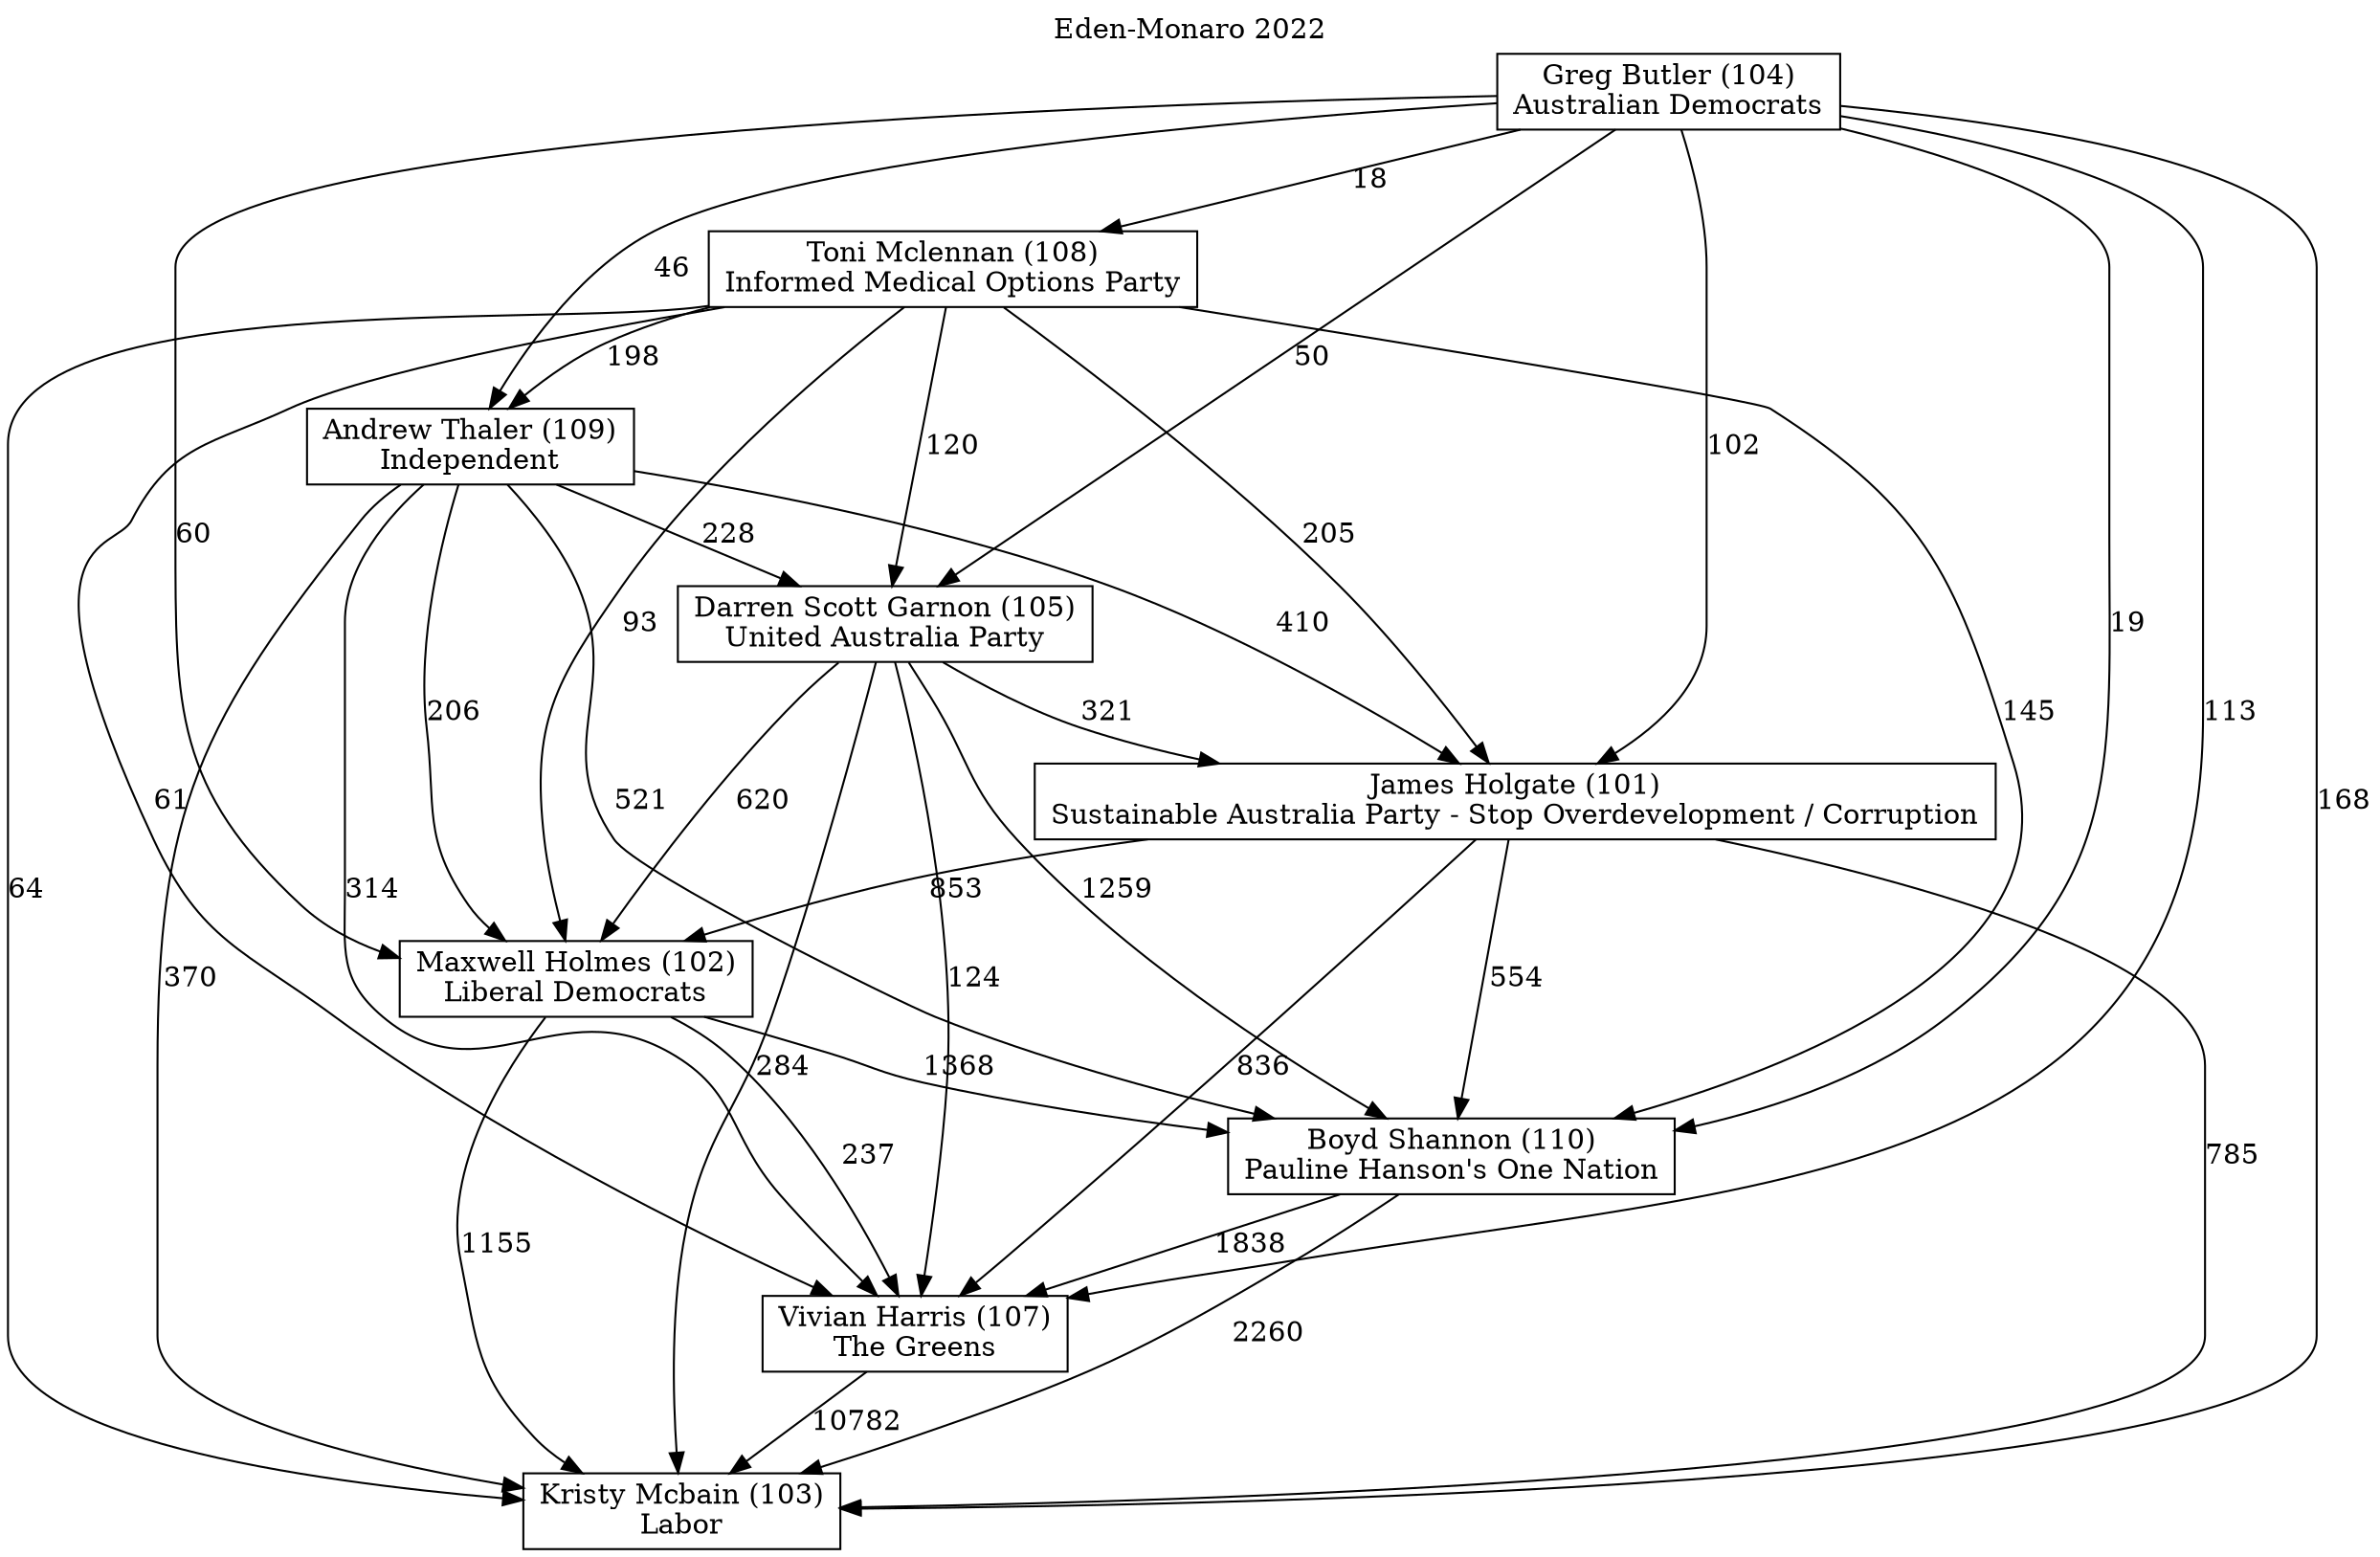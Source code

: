 // House preference flow
digraph "Kristy Mcbain (103)_Eden-Monaro_2022" {
	graph [label="Eden-Monaro 2022" labelloc=t mclimit=10]
	node [shape=box]
	"Kristy Mcbain (103)" [label="Kristy Mcbain (103)
Labor"]
	"James Holgate (101)" [label="James Holgate (101)
Sustainable Australia Party - Stop Overdevelopment / Corruption"]
	"Toni Mclennan (108)" [label="Toni Mclennan (108)
Informed Medical Options Party"]
	"Greg Butler (104)" [label="Greg Butler (104)
Australian Democrats"]
	"Boyd Shannon (110)" [label="Boyd Shannon (110)
Pauline Hanson's One Nation"]
	"Maxwell Holmes (102)" [label="Maxwell Holmes (102)
Liberal Democrats"]
	"Vivian Harris (107)" [label="Vivian Harris (107)
The Greens"]
	"Darren Scott Garnon (105)" [label="Darren Scott Garnon (105)
United Australia Party"]
	"Andrew Thaler (109)" [label="Andrew Thaler (109)
Independent"]
	"Andrew Thaler (109)" -> "Vivian Harris (107)" [label=314]
	"Boyd Shannon (110)" -> "Vivian Harris (107)" [label=1838]
	"Andrew Thaler (109)" -> "Darren Scott Garnon (105)" [label=228]
	"Darren Scott Garnon (105)" -> "Vivian Harris (107)" [label=124]
	"Darren Scott Garnon (105)" -> "James Holgate (101)" [label=321]
	"Toni Mclennan (108)" -> "Andrew Thaler (109)" [label=198]
	"Darren Scott Garnon (105)" -> "Kristy Mcbain (103)" [label=284]
	"Toni Mclennan (108)" -> "Vivian Harris (107)" [label=61]
	"Andrew Thaler (109)" -> "Maxwell Holmes (102)" [label=206]
	"Greg Butler (104)" -> "Maxwell Holmes (102)" [label=60]
	"Andrew Thaler (109)" -> "Kristy Mcbain (103)" [label=370]
	"Darren Scott Garnon (105)" -> "Maxwell Holmes (102)" [label=620]
	"James Holgate (101)" -> "Boyd Shannon (110)" [label=554]
	"Darren Scott Garnon (105)" -> "Boyd Shannon (110)" [label=1259]
	"Greg Butler (104)" -> "Darren Scott Garnon (105)" [label=50]
	"Greg Butler (104)" -> "Kristy Mcbain (103)" [label=168]
	"Greg Butler (104)" -> "Vivian Harris (107)" [label=113]
	"Andrew Thaler (109)" -> "Boyd Shannon (110)" [label=521]
	"James Holgate (101)" -> "Vivian Harris (107)" [label=836]
	"James Holgate (101)" -> "Maxwell Holmes (102)" [label=853]
	"Maxwell Holmes (102)" -> "Boyd Shannon (110)" [label=1368]
	"Toni Mclennan (108)" -> "Boyd Shannon (110)" [label=145]
	"Andrew Thaler (109)" -> "James Holgate (101)" [label=410]
	"Greg Butler (104)" -> "James Holgate (101)" [label=102]
	"Greg Butler (104)" -> "Boyd Shannon (110)" [label=19]
	"James Holgate (101)" -> "Kristy Mcbain (103)" [label=785]
	"Vivian Harris (107)" -> "Kristy Mcbain (103)" [label=10782]
	"Maxwell Holmes (102)" -> "Kristy Mcbain (103)" [label=1155]
	"Greg Butler (104)" -> "Andrew Thaler (109)" [label=46]
	"Maxwell Holmes (102)" -> "Vivian Harris (107)" [label=237]
	"Toni Mclennan (108)" -> "Maxwell Holmes (102)" [label=93]
	"Toni Mclennan (108)" -> "James Holgate (101)" [label=205]
	"Boyd Shannon (110)" -> "Kristy Mcbain (103)" [label=2260]
	"Greg Butler (104)" -> "Toni Mclennan (108)" [label=18]
	"Toni Mclennan (108)" -> "Kristy Mcbain (103)" [label=64]
	"Toni Mclennan (108)" -> "Darren Scott Garnon (105)" [label=120]
}
